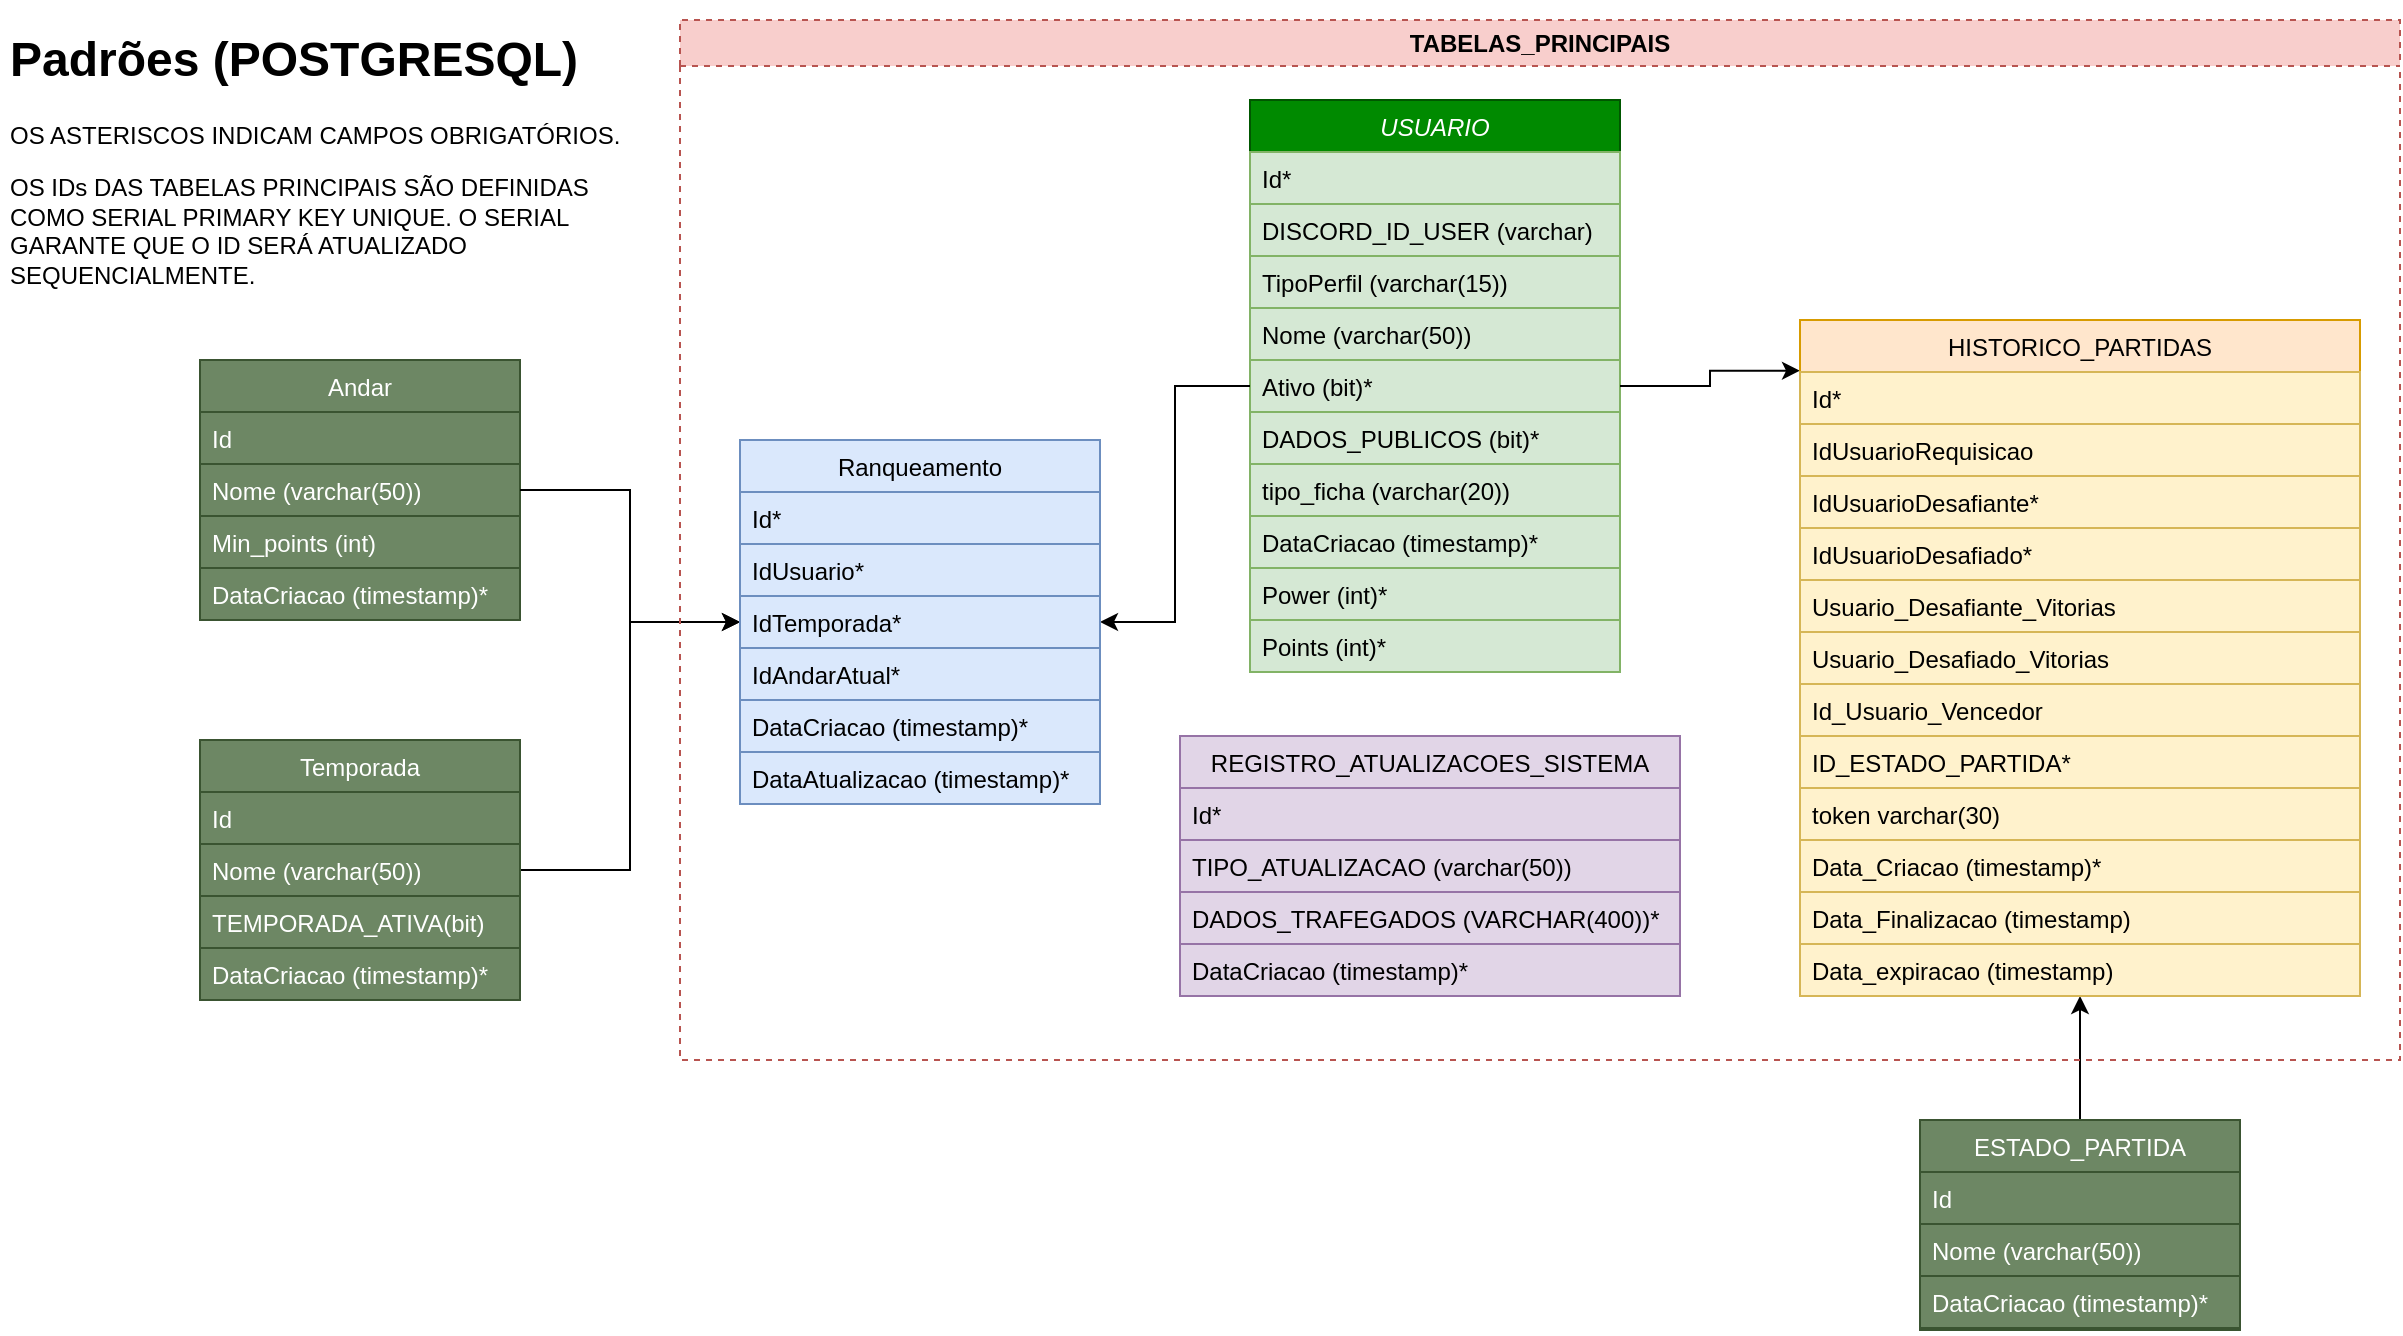 <mxfile version="24.6.0" type="device">
  <diagram id="C5RBs43oDa-KdzZeNtuy" name="Page-1">
    <mxGraphModel dx="2257" dy="1878" grid="1" gridSize="10" guides="1" tooltips="1" connect="1" arrows="1" fold="1" page="1" pageScale="1" pageWidth="827" pageHeight="1169" background="none" math="0" shadow="0">
      <root>
        <mxCell id="WIyWlLk6GJQsqaUBKTNV-0" />
        <mxCell id="WIyWlLk6GJQsqaUBKTNV-1" parent="WIyWlLk6GJQsqaUBKTNV-0" />
        <mxCell id="zkfFHV4jXpPFQw0GAbJ--0" value="USUARIO" style="swimlane;fontStyle=2;align=center;verticalAlign=top;childLayout=stackLayout;horizontal=1;startSize=26;horizontalStack=0;resizeParent=1;resizeLast=0;collapsible=1;marginBottom=0;rounded=0;shadow=0;strokeWidth=1;fillColor=#008a00;strokeColor=#005700;fontColor=#ffffff;fillStyle=auto;glass=0;" parent="WIyWlLk6GJQsqaUBKTNV-1" vertex="1">
          <mxGeometry x="225" y="-20" width="185" height="286" as="geometry">
            <mxRectangle x="230" y="140" width="160" height="26" as="alternateBounds" />
          </mxGeometry>
        </mxCell>
        <mxCell id="zkfFHV4jXpPFQw0GAbJ--1" value="Id*" style="text;align=left;verticalAlign=top;spacingLeft=4;spacingRight=4;overflow=hidden;rotatable=0;points=[[0,0.5],[1,0.5]];portConstraint=eastwest;fillColor=#d5e8d4;strokeColor=#82b366;" parent="zkfFHV4jXpPFQw0GAbJ--0" vertex="1">
          <mxGeometry y="26" width="185" height="26" as="geometry" />
        </mxCell>
        <mxCell id="zkfFHV4jXpPFQw0GAbJ--2" value="DISCORD_ID_USER (varchar)" style="text;align=left;verticalAlign=top;spacingLeft=4;spacingRight=4;overflow=hidden;rotatable=0;points=[[0,0.5],[1,0.5]];portConstraint=eastwest;rounded=0;shadow=0;html=0;fillColor=#d5e8d4;strokeColor=#82b366;" parent="zkfFHV4jXpPFQw0GAbJ--0" vertex="1">
          <mxGeometry y="52" width="185" height="26" as="geometry" />
        </mxCell>
        <mxCell id="zkfFHV4jXpPFQw0GAbJ--3" value="TipoPerfil (varchar(15))" style="text;align=left;verticalAlign=top;spacingLeft=4;spacingRight=4;overflow=hidden;rotatable=0;points=[[0,0.5],[1,0.5]];portConstraint=eastwest;rounded=0;shadow=0;html=0;fillColor=#d5e8d4;strokeColor=#82b366;" parent="zkfFHV4jXpPFQw0GAbJ--0" vertex="1">
          <mxGeometry y="78" width="185" height="26" as="geometry" />
        </mxCell>
        <mxCell id="aGOeIAd7pqUpF0s-I712-3" value="Nome (varchar(50))" style="text;align=left;verticalAlign=top;spacingLeft=4;spacingRight=4;overflow=hidden;rotatable=0;points=[[0,0.5],[1,0.5]];portConstraint=eastwest;rounded=0;shadow=0;html=0;fillColor=#d5e8d4;strokeColor=#82b366;" parent="zkfFHV4jXpPFQw0GAbJ--0" vertex="1">
          <mxGeometry y="104" width="185" height="26" as="geometry" />
        </mxCell>
        <mxCell id="aGOeIAd7pqUpF0s-I712-5" value="Ativo (bit)*" style="text;align=left;verticalAlign=top;spacingLeft=4;spacingRight=4;overflow=hidden;rotatable=0;points=[[0,0.5],[1,0.5]];portConstraint=eastwest;rounded=0;shadow=0;html=0;fillColor=#d5e8d4;strokeColor=#82b366;" parent="zkfFHV4jXpPFQw0GAbJ--0" vertex="1">
          <mxGeometry y="130" width="185" height="26" as="geometry" />
        </mxCell>
        <mxCell id="wRM79mVjKdLfwuLIxxWN-29" value="DADOS_PUBLICOS (bit)*" style="text;align=left;verticalAlign=top;spacingLeft=4;spacingRight=4;overflow=hidden;rotatable=0;points=[[0,0.5],[1,0.5]];portConstraint=eastwest;rounded=0;shadow=0;html=0;fillColor=#d5e8d4;strokeColor=#82b366;" parent="zkfFHV4jXpPFQw0GAbJ--0" vertex="1">
          <mxGeometry y="156" width="185" height="26" as="geometry" />
        </mxCell>
        <mxCell id="0xkySUeAFhhOL8UND6M0-1" value="tipo_ficha (varchar(20))" style="text;align=left;verticalAlign=top;spacingLeft=4;spacingRight=4;overflow=hidden;rotatable=0;points=[[0,0.5],[1,0.5]];portConstraint=eastwest;rounded=0;shadow=0;html=0;fillColor=#d5e8d4;strokeColor=#82b366;" parent="zkfFHV4jXpPFQw0GAbJ--0" vertex="1">
          <mxGeometry y="182" width="185" height="26" as="geometry" />
        </mxCell>
        <mxCell id="aGOeIAd7pqUpF0s-I712-8" value="DataCriacao (timestamp)*" style="text;align=left;verticalAlign=top;spacingLeft=4;spacingRight=4;overflow=hidden;rotatable=0;points=[[0,0.5],[1,0.5]];portConstraint=eastwest;rounded=0;shadow=0;html=0;fillColor=#d5e8d4;strokeColor=#82b366;" parent="zkfFHV4jXpPFQw0GAbJ--0" vertex="1">
          <mxGeometry y="208" width="185" height="26" as="geometry" />
        </mxCell>
        <mxCell id="0xkySUeAFhhOL8UND6M0-2" value="Power (int)*" style="text;align=left;verticalAlign=top;spacingLeft=4;spacingRight=4;overflow=hidden;rotatable=0;points=[[0,0.5],[1,0.5]];portConstraint=eastwest;rounded=0;shadow=0;html=0;fillColor=#d5e8d4;strokeColor=#82b366;" parent="zkfFHV4jXpPFQw0GAbJ--0" vertex="1">
          <mxGeometry y="234" width="185" height="26" as="geometry" />
        </mxCell>
        <mxCell id="BOOa6lDyuKmdadXLlqhl-0" value="Points (int)*" style="text;align=left;verticalAlign=top;spacingLeft=4;spacingRight=4;overflow=hidden;rotatable=0;points=[[0,0.5],[1,0.5]];portConstraint=eastwest;rounded=0;shadow=0;html=0;fillColor=#d5e8d4;strokeColor=#82b366;" vertex="1" parent="zkfFHV4jXpPFQw0GAbJ--0">
          <mxGeometry y="260" width="185" height="26" as="geometry" />
        </mxCell>
        <mxCell id="aGOeIAd7pqUpF0s-I712-20" style="edgeStyle=orthogonalEdgeStyle;rounded=0;orthogonalLoop=1;jettySize=auto;html=1;entryX=0;entryY=0.075;entryDx=0;entryDy=0;entryPerimeter=0;" parent="WIyWlLk6GJQsqaUBKTNV-1" source="zkfFHV4jXpPFQw0GAbJ--0" target="aGOeIAd7pqUpF0s-I712-11" edge="1">
          <mxGeometry relative="1" as="geometry" />
        </mxCell>
        <mxCell id="aGOeIAd7pqUpF0s-I712-35" style="edgeStyle=orthogonalEdgeStyle;rounded=0;orthogonalLoop=1;jettySize=auto;html=1;" parent="WIyWlLk6GJQsqaUBKTNV-1" source="zkfFHV4jXpPFQw0GAbJ--0" target="aGOeIAd7pqUpF0s-I712-29" edge="1">
          <mxGeometry relative="1" as="geometry" />
        </mxCell>
        <mxCell id="wRM79mVjKdLfwuLIxxWN-14" style="edgeStyle=orthogonalEdgeStyle;rounded=0;orthogonalLoop=1;jettySize=auto;html=1;" parent="WIyWlLk6GJQsqaUBKTNV-1" source="wRM79mVjKdLfwuLIxxWN-0" target="aGOeIAd7pqUpF0s-I712-29" edge="1">
          <mxGeometry relative="1" as="geometry" />
        </mxCell>
        <mxCell id="wRM79mVjKdLfwuLIxxWN-0" value="Temporada" style="swimlane;fontStyle=0;align=center;verticalAlign=top;childLayout=stackLayout;horizontal=1;startSize=26;horizontalStack=0;resizeParent=1;resizeLast=0;collapsible=1;marginBottom=0;rounded=0;shadow=0;strokeWidth=1;fillColor=#6d8764;fontColor=#ffffff;strokeColor=#3A5431;" parent="WIyWlLk6GJQsqaUBKTNV-1" vertex="1">
          <mxGeometry x="-300" y="300" width="160" height="130" as="geometry">
            <mxRectangle x="550" y="140" width="160" height="26" as="alternateBounds" />
          </mxGeometry>
        </mxCell>
        <mxCell id="wRM79mVjKdLfwuLIxxWN-1" value="Id" style="text;align=left;verticalAlign=top;spacingLeft=4;spacingRight=4;overflow=hidden;rotatable=0;points=[[0,0.5],[1,0.5]];portConstraint=eastwest;rounded=0;shadow=0;html=0;fillColor=#6d8764;fontColor=#ffffff;strokeColor=#3A5431;" parent="wRM79mVjKdLfwuLIxxWN-0" vertex="1">
          <mxGeometry y="26" width="160" height="26" as="geometry" />
        </mxCell>
        <mxCell id="wRM79mVjKdLfwuLIxxWN-2" value="Nome (varchar(50))" style="text;align=left;verticalAlign=top;spacingLeft=4;spacingRight=4;overflow=hidden;rotatable=0;points=[[0,0.5],[1,0.5]];portConstraint=eastwest;rounded=0;shadow=0;html=0;fillColor=#6d8764;fontColor=#ffffff;strokeColor=#3A5431;" parent="wRM79mVjKdLfwuLIxxWN-0" vertex="1">
          <mxGeometry y="52" width="160" height="26" as="geometry" />
        </mxCell>
        <mxCell id="wRM79mVjKdLfwuLIxxWN-26" value="TEMPORADA_ATIVA(bit)" style="text;align=left;verticalAlign=top;spacingLeft=4;spacingRight=4;overflow=hidden;rotatable=0;points=[[0,0.5],[1,0.5]];portConstraint=eastwest;rounded=0;shadow=0;html=0;fillColor=#6d8764;fontColor=#ffffff;strokeColor=#3A5431;" parent="wRM79mVjKdLfwuLIxxWN-0" vertex="1">
          <mxGeometry y="78" width="160" height="26" as="geometry" />
        </mxCell>
        <mxCell id="wRM79mVjKdLfwuLIxxWN-4" value="DataCriacao (timestamp)*" style="text;align=left;verticalAlign=top;spacingLeft=4;spacingRight=4;overflow=hidden;rotatable=0;points=[[0,0.5],[1,0.5]];portConstraint=eastwest;rounded=0;shadow=0;html=0;fillColor=#6d8764;fontColor=#ffffff;strokeColor=#3A5431;" parent="wRM79mVjKdLfwuLIxxWN-0" vertex="1">
          <mxGeometry y="104" width="160" height="26" as="geometry" />
        </mxCell>
        <mxCell id="wRM79mVjKdLfwuLIxxWN-8" value="Andar" style="swimlane;fontStyle=0;align=center;verticalAlign=top;childLayout=stackLayout;horizontal=1;startSize=26;horizontalStack=0;resizeParent=1;resizeLast=0;collapsible=1;marginBottom=0;rounded=0;shadow=0;strokeWidth=1;fillColor=#6d8764;fontColor=#ffffff;strokeColor=#3A5431;" parent="WIyWlLk6GJQsqaUBKTNV-1" vertex="1">
          <mxGeometry x="-300" y="110" width="160" height="130" as="geometry">
            <mxRectangle x="550" y="140" width="160" height="26" as="alternateBounds" />
          </mxGeometry>
        </mxCell>
        <mxCell id="wRM79mVjKdLfwuLIxxWN-9" value="Id" style="text;align=left;verticalAlign=top;spacingLeft=4;spacingRight=4;overflow=hidden;rotatable=0;points=[[0,0.5],[1,0.5]];portConstraint=eastwest;rounded=0;shadow=0;html=0;fillColor=#6d8764;fontColor=#ffffff;strokeColor=#3A5431;" parent="wRM79mVjKdLfwuLIxxWN-8" vertex="1">
          <mxGeometry y="26" width="160" height="26" as="geometry" />
        </mxCell>
        <mxCell id="wRM79mVjKdLfwuLIxxWN-10" value="Nome (varchar(50))" style="text;align=left;verticalAlign=top;spacingLeft=4;spacingRight=4;overflow=hidden;rotatable=0;points=[[0,0.5],[1,0.5]];portConstraint=eastwest;rounded=0;shadow=0;html=0;fillColor=#6d8764;fontColor=#ffffff;strokeColor=#3A5431;" parent="wRM79mVjKdLfwuLIxxWN-8" vertex="1">
          <mxGeometry y="52" width="160" height="26" as="geometry" />
        </mxCell>
        <mxCell id="BOOa6lDyuKmdadXLlqhl-1" value="Min_points (int)" style="text;align=left;verticalAlign=top;spacingLeft=4;spacingRight=4;overflow=hidden;rotatable=0;points=[[0,0.5],[1,0.5]];portConstraint=eastwest;rounded=0;shadow=0;html=0;fillColor=#6d8764;fontColor=#ffffff;strokeColor=#3A5431;" vertex="1" parent="wRM79mVjKdLfwuLIxxWN-8">
          <mxGeometry y="78" width="160" height="26" as="geometry" />
        </mxCell>
        <mxCell id="wRM79mVjKdLfwuLIxxWN-11" value="DataCriacao (timestamp)*" style="text;align=left;verticalAlign=top;spacingLeft=4;spacingRight=4;overflow=hidden;rotatable=0;points=[[0,0.5],[1,0.5]];portConstraint=eastwest;rounded=0;shadow=0;html=0;fillColor=#6d8764;fontColor=#ffffff;strokeColor=#3A5431;" parent="wRM79mVjKdLfwuLIxxWN-8" vertex="1">
          <mxGeometry y="104" width="160" height="26" as="geometry" />
        </mxCell>
        <mxCell id="wRM79mVjKdLfwuLIxxWN-17" value="&lt;h1&gt;Padrões (POSTGRESQL)&lt;/h1&gt;&lt;p&gt;OS ASTERISCOS INDICAM CAMPOS OBRIGATÓRIOS.&lt;/p&gt;&lt;p&gt;OS IDs DAS TABELAS PRINCIPAIS SÃO DEFINIDAS COMO SERIAL PRIMARY KEY UNIQUE. O SERIAL GARANTE QUE O ID SERÁ ATUALIZADO SEQUENCIALMENTE.&lt;br&gt;&lt;/p&gt;" style="text;html=1;strokeColor=none;fillColor=none;spacing=5;spacingTop=-20;whiteSpace=wrap;overflow=hidden;rounded=0;" parent="WIyWlLk6GJQsqaUBKTNV-1" vertex="1">
          <mxGeometry x="-400" y="-60" width="325" height="150" as="geometry" />
        </mxCell>
        <mxCell id="wRM79mVjKdLfwuLIxxWN-23" style="edgeStyle=orthogonalEdgeStyle;rounded=0;orthogonalLoop=1;jettySize=auto;html=1;" parent="WIyWlLk6GJQsqaUBKTNV-1" source="wRM79mVjKdLfwuLIxxWN-19" target="aGOeIAd7pqUpF0s-I712-11" edge="1">
          <mxGeometry relative="1" as="geometry">
            <mxPoint x="890" y="408" as="sourcePoint" />
            <mxPoint x="700" y="485" as="targetPoint" />
          </mxGeometry>
        </mxCell>
        <mxCell id="wRM79mVjKdLfwuLIxxWN-19" value="ESTADO_PARTIDA" style="swimlane;fontStyle=0;align=center;verticalAlign=top;childLayout=stackLayout;horizontal=1;startSize=26;horizontalStack=0;resizeParent=1;resizeLast=0;collapsible=1;marginBottom=0;rounded=0;shadow=0;strokeWidth=1;fillColor=#6d8764;strokeColor=#3A5431;fontColor=#ffffff;" parent="WIyWlLk6GJQsqaUBKTNV-1" vertex="1">
          <mxGeometry x="560" y="490" width="160" height="105" as="geometry">
            <mxRectangle x="550" y="140" width="160" height="26" as="alternateBounds" />
          </mxGeometry>
        </mxCell>
        <mxCell id="wRM79mVjKdLfwuLIxxWN-20" value="Id" style="text;align=left;verticalAlign=top;spacingLeft=4;spacingRight=4;overflow=hidden;rotatable=0;points=[[0,0.5],[1,0.5]];portConstraint=eastwest;rounded=0;shadow=0;html=0;fillColor=#6d8764;strokeColor=#3A5431;fontColor=#ffffff;" parent="wRM79mVjKdLfwuLIxxWN-19" vertex="1">
          <mxGeometry y="26" width="160" height="26" as="geometry" />
        </mxCell>
        <mxCell id="wRM79mVjKdLfwuLIxxWN-21" value="Nome (varchar(50))" style="text;align=left;verticalAlign=top;spacingLeft=4;spacingRight=4;overflow=hidden;rotatable=0;points=[[0,0.5],[1,0.5]];portConstraint=eastwest;rounded=0;shadow=0;html=0;fillColor=#6d8764;strokeColor=#3A5431;fontColor=#ffffff;" parent="wRM79mVjKdLfwuLIxxWN-19" vertex="1">
          <mxGeometry y="52" width="160" height="26" as="geometry" />
        </mxCell>
        <mxCell id="wRM79mVjKdLfwuLIxxWN-22" value="DataCriacao (timestamp)*" style="text;align=left;verticalAlign=top;spacingLeft=4;spacingRight=4;overflow=hidden;rotatable=0;points=[[0,0.5],[1,0.5]];portConstraint=eastwest;rounded=0;shadow=0;html=0;fillColor=#6d8764;strokeColor=#3A5431;fontColor=#ffffff;" parent="wRM79mVjKdLfwuLIxxWN-19" vertex="1">
          <mxGeometry y="78" width="160" height="26" as="geometry" />
        </mxCell>
        <mxCell id="wRM79mVjKdLfwuLIxxWN-24" style="edgeStyle=orthogonalEdgeStyle;rounded=0;orthogonalLoop=1;jettySize=auto;html=1;" parent="WIyWlLk6GJQsqaUBKTNV-1" source="wRM79mVjKdLfwuLIxxWN-8" target="aGOeIAd7pqUpF0s-I712-29" edge="1">
          <mxGeometry relative="1" as="geometry" />
        </mxCell>
        <mxCell id="wRM79mVjKdLfwuLIxxWN-28" value="TABELAS_PRINCIPAIS" style="swimlane;whiteSpace=wrap;html=1;fillColor=#f8cecc;strokeColor=#b85450;dashed=1;" parent="WIyWlLk6GJQsqaUBKTNV-1" vertex="1">
          <mxGeometry x="-60" y="-60" width="860" height="520" as="geometry" />
        </mxCell>
        <mxCell id="aGOeIAd7pqUpF0s-I712-22" value="REGISTRO_ATUALIZACOES_SISTEMA" style="swimlane;fontStyle=0;align=center;verticalAlign=top;childLayout=stackLayout;horizontal=1;startSize=26;horizontalStack=0;resizeParent=1;resizeLast=0;collapsible=1;marginBottom=0;rounded=0;shadow=0;strokeWidth=1;fillColor=#e1d5e7;strokeColor=#9673a6;" parent="wRM79mVjKdLfwuLIxxWN-28" vertex="1">
          <mxGeometry x="250" y="358" width="250" height="130" as="geometry">
            <mxRectangle x="550" y="140" width="160" height="26" as="alternateBounds" />
          </mxGeometry>
        </mxCell>
        <mxCell id="aGOeIAd7pqUpF0s-I712-23" value="Id*" style="text;align=left;verticalAlign=top;spacingLeft=4;spacingRight=4;overflow=hidden;rotatable=0;points=[[0,0.5],[1,0.5]];portConstraint=eastwest;rounded=0;shadow=0;html=0;fillColor=#e1d5e7;strokeColor=#9673a6;" parent="aGOeIAd7pqUpF0s-I712-22" vertex="1">
          <mxGeometry y="26" width="250" height="26" as="geometry" />
        </mxCell>
        <mxCell id="aGOeIAd7pqUpF0s-I712-25" value="TIPO_ATUALIZACAO (varchar(50))" style="text;align=left;verticalAlign=top;spacingLeft=4;spacingRight=4;overflow=hidden;rotatable=0;points=[[0,0.5],[1,0.5]];portConstraint=eastwest;rounded=0;shadow=0;html=0;fillColor=#e1d5e7;strokeColor=#9673a6;" parent="aGOeIAd7pqUpF0s-I712-22" vertex="1">
          <mxGeometry y="52" width="250" height="26" as="geometry" />
        </mxCell>
        <mxCell id="wRM79mVjKdLfwuLIxxWN-36" value="DADOS_TRAFEGADOS (VARCHAR(400))*" style="text;align=left;verticalAlign=top;spacingLeft=4;spacingRight=4;overflow=hidden;rotatable=0;points=[[0,0.5],[1,0.5]];portConstraint=eastwest;rounded=0;shadow=0;html=0;fillColor=#e1d5e7;strokeColor=#9673a6;" parent="aGOeIAd7pqUpF0s-I712-22" vertex="1">
          <mxGeometry y="78" width="250" height="26" as="geometry" />
        </mxCell>
        <mxCell id="aGOeIAd7pqUpF0s-I712-27" value="DataCriacao (timestamp)*" style="text;align=left;verticalAlign=top;spacingLeft=4;spacingRight=4;overflow=hidden;rotatable=0;points=[[0,0.5],[1,0.5]];portConstraint=eastwest;rounded=0;shadow=0;html=0;fillColor=#e1d5e7;strokeColor=#9673a6;" parent="aGOeIAd7pqUpF0s-I712-22" vertex="1">
          <mxGeometry y="104" width="250" height="26" as="geometry" />
        </mxCell>
        <mxCell id="aGOeIAd7pqUpF0s-I712-29" value="Ranqueamento" style="swimlane;fontStyle=0;align=center;verticalAlign=top;childLayout=stackLayout;horizontal=1;startSize=26;horizontalStack=0;resizeParent=1;resizeLast=0;collapsible=1;marginBottom=0;rounded=0;shadow=0;strokeWidth=1;fillColor=#dae8fc;strokeColor=#6c8ebf;" parent="wRM79mVjKdLfwuLIxxWN-28" vertex="1">
          <mxGeometry x="30" y="210" width="180" height="182" as="geometry">
            <mxRectangle x="550" y="140" width="160" height="26" as="alternateBounds" />
          </mxGeometry>
        </mxCell>
        <mxCell id="wRM79mVjKdLfwuLIxxWN-7" value="Id*" style="text;align=left;verticalAlign=top;spacingLeft=4;spacingRight=4;overflow=hidden;rotatable=0;points=[[0,0.5],[1,0.5]];portConstraint=eastwest;rounded=0;shadow=0;html=0;fillColor=#dae8fc;strokeColor=#6c8ebf;" parent="aGOeIAd7pqUpF0s-I712-29" vertex="1">
          <mxGeometry y="26" width="180" height="26" as="geometry" />
        </mxCell>
        <mxCell id="aGOeIAd7pqUpF0s-I712-30" value="IdUsuario*" style="text;align=left;verticalAlign=top;spacingLeft=4;spacingRight=4;overflow=hidden;rotatable=0;points=[[0,0.5],[1,0.5]];portConstraint=eastwest;rounded=0;shadow=0;html=0;fillColor=#dae8fc;strokeColor=#6c8ebf;" parent="aGOeIAd7pqUpF0s-I712-29" vertex="1">
          <mxGeometry y="52" width="180" height="26" as="geometry" />
        </mxCell>
        <mxCell id="aGOeIAd7pqUpF0s-I712-39" value="IdTemporada*" style="text;align=left;verticalAlign=top;spacingLeft=4;spacingRight=4;overflow=hidden;rotatable=0;points=[[0,0.5],[1,0.5]];portConstraint=eastwest;rounded=0;shadow=0;html=0;fillColor=#dae8fc;strokeColor=#6c8ebf;" parent="aGOeIAd7pqUpF0s-I712-29" vertex="1">
          <mxGeometry y="78" width="180" height="26" as="geometry" />
        </mxCell>
        <mxCell id="aGOeIAd7pqUpF0s-I712-31" value="IdAndarAtual*" style="text;align=left;verticalAlign=top;spacingLeft=4;spacingRight=4;overflow=hidden;rotatable=0;points=[[0,0.5],[1,0.5]];portConstraint=eastwest;rounded=0;shadow=0;html=0;fillColor=#dae8fc;strokeColor=#6c8ebf;" parent="aGOeIAd7pqUpF0s-I712-29" vertex="1">
          <mxGeometry y="104" width="180" height="26" as="geometry" />
        </mxCell>
        <mxCell id="aGOeIAd7pqUpF0s-I712-33" value="DataCriacao (timestamp)*" style="text;align=left;verticalAlign=top;spacingLeft=4;spacingRight=4;overflow=hidden;rotatable=0;points=[[0,0.5],[1,0.5]];portConstraint=eastwest;rounded=0;shadow=0;html=0;fillColor=#dae8fc;strokeColor=#6c8ebf;" parent="aGOeIAd7pqUpF0s-I712-29" vertex="1">
          <mxGeometry y="130" width="180" height="26" as="geometry" />
        </mxCell>
        <mxCell id="wRM79mVjKdLfwuLIxxWN-16" value="DataAtualizacao (timestamp)*" style="text;align=left;verticalAlign=top;spacingLeft=4;spacingRight=4;overflow=hidden;rotatable=0;points=[[0,0.5],[1,0.5]];portConstraint=eastwest;rounded=0;shadow=0;html=0;fillColor=#dae8fc;strokeColor=#6c8ebf;" parent="aGOeIAd7pqUpF0s-I712-29" vertex="1">
          <mxGeometry y="156" width="180" height="26" as="geometry" />
        </mxCell>
        <mxCell id="aGOeIAd7pqUpF0s-I712-11" value="HISTORICO_PARTIDAS" style="swimlane;fontStyle=0;align=center;verticalAlign=top;childLayout=stackLayout;horizontal=1;startSize=26;horizontalStack=0;resizeParent=1;resizeLast=0;collapsible=1;marginBottom=0;rounded=0;shadow=0;strokeWidth=1;fillColor=#ffe6cc;strokeColor=#d79b00;" parent="wRM79mVjKdLfwuLIxxWN-28" vertex="1">
          <mxGeometry x="560" y="150" width="280" height="338" as="geometry">
            <mxRectangle x="550" y="140" width="160" height="26" as="alternateBounds" />
          </mxGeometry>
        </mxCell>
        <mxCell id="aGOeIAd7pqUpF0s-I712-12" value="Id*" style="text;align=left;verticalAlign=top;spacingLeft=4;spacingRight=4;overflow=hidden;rotatable=0;points=[[0,0.5],[1,0.5]];portConstraint=eastwest;rounded=0;shadow=0;html=0;fillColor=#fff2cc;strokeColor=#d6b656;" parent="aGOeIAd7pqUpF0s-I712-11" vertex="1">
          <mxGeometry y="26" width="280" height="26" as="geometry" />
        </mxCell>
        <mxCell id="aGOeIAd7pqUpF0s-I712-13" value="IdUsuarioRequisicao" style="text;align=left;verticalAlign=top;spacingLeft=4;spacingRight=4;overflow=hidden;rotatable=0;points=[[0,0.5],[1,0.5]];portConstraint=eastwest;rounded=0;shadow=0;html=0;fillColor=#fff2cc;strokeColor=#d6b656;" parent="aGOeIAd7pqUpF0s-I712-11" vertex="1">
          <mxGeometry y="52" width="280" height="26" as="geometry" />
        </mxCell>
        <mxCell id="aGOeIAd7pqUpF0s-I712-14" value="IdUsuarioDesafiante*" style="text;align=left;verticalAlign=top;spacingLeft=4;spacingRight=4;overflow=hidden;rotatable=0;points=[[0,0.5],[1,0.5]];portConstraint=eastwest;rounded=0;shadow=0;html=0;fillColor=#fff2cc;strokeColor=#d6b656;" parent="aGOeIAd7pqUpF0s-I712-11" vertex="1">
          <mxGeometry y="78" width="280" height="26" as="geometry" />
        </mxCell>
        <mxCell id="aGOeIAd7pqUpF0s-I712-15" value="IdUsuarioDesafiado*" style="text;align=left;verticalAlign=top;spacingLeft=4;spacingRight=4;overflow=hidden;rotatable=0;points=[[0,0.5],[1,0.5]];portConstraint=eastwest;rounded=0;shadow=0;html=0;fillColor=#fff2cc;strokeColor=#d6b656;" parent="aGOeIAd7pqUpF0s-I712-11" vertex="1">
          <mxGeometry y="104" width="280" height="26" as="geometry" />
        </mxCell>
        <mxCell id="aGOeIAd7pqUpF0s-I712-41" value="Usuario_Desafiante_Vitorias" style="text;align=left;verticalAlign=top;spacingLeft=4;spacingRight=4;overflow=hidden;rotatable=0;points=[[0,0.5],[1,0.5]];portConstraint=eastwest;rounded=0;shadow=0;html=0;fillColor=#fff2cc;strokeColor=#d6b656;" parent="aGOeIAd7pqUpF0s-I712-11" vertex="1">
          <mxGeometry y="130" width="280" height="26" as="geometry" />
        </mxCell>
        <mxCell id="aGOeIAd7pqUpF0s-I712-42" value="Usuario_Desafiado_Vitorias" style="text;align=left;verticalAlign=top;spacingLeft=4;spacingRight=4;overflow=hidden;rotatable=0;points=[[0,0.5],[1,0.5]];portConstraint=eastwest;rounded=0;shadow=0;html=0;fillColor=#fff2cc;strokeColor=#d6b656;" parent="aGOeIAd7pqUpF0s-I712-11" vertex="1">
          <mxGeometry y="156" width="280" height="26" as="geometry" />
        </mxCell>
        <mxCell id="aGOeIAd7pqUpF0s-I712-40" value="Id_Usuario_Vencedor&#xa;" style="text;align=left;verticalAlign=top;spacingLeft=4;spacingRight=4;overflow=hidden;rotatable=0;points=[[0,0.5],[1,0.5]];portConstraint=eastwest;rounded=0;shadow=0;html=0;fillColor=#fff2cc;strokeColor=#d6b656;" parent="aGOeIAd7pqUpF0s-I712-11" vertex="1">
          <mxGeometry y="182" width="280" height="26" as="geometry" />
        </mxCell>
        <mxCell id="aGOeIAd7pqUpF0s-I712-37" value="ID_ESTADO_PARTIDA*" style="text;align=left;verticalAlign=top;spacingLeft=4;spacingRight=4;overflow=hidden;rotatable=0;points=[[0,0.5],[1,0.5]];portConstraint=eastwest;rounded=0;shadow=0;html=0;fillColor=#fff2cc;strokeColor=#d6b656;" parent="aGOeIAd7pqUpF0s-I712-11" vertex="1">
          <mxGeometry y="208" width="280" height="26" as="geometry" />
        </mxCell>
        <mxCell id="Buqx7y4uUEBPH25fa4Rp-0" value="token varchar(30)" style="text;align=left;verticalAlign=top;spacingLeft=4;spacingRight=4;overflow=hidden;rotatable=0;points=[[0,0.5],[1,0.5]];portConstraint=eastwest;rounded=0;shadow=0;html=0;fillColor=#fff2cc;strokeColor=#d6b656;" parent="aGOeIAd7pqUpF0s-I712-11" vertex="1">
          <mxGeometry y="234" width="280" height="26" as="geometry" />
        </mxCell>
        <mxCell id="aGOeIAd7pqUpF0s-I712-19" value="Data_Criacao (timestamp)*" style="text;align=left;verticalAlign=top;spacingLeft=4;spacingRight=4;overflow=hidden;rotatable=0;points=[[0,0.5],[1,0.5]];portConstraint=eastwest;rounded=0;shadow=0;html=0;fillColor=#fff2cc;strokeColor=#d6b656;" parent="aGOeIAd7pqUpF0s-I712-11" vertex="1">
          <mxGeometry y="260" width="280" height="26" as="geometry" />
        </mxCell>
        <mxCell id="wRM79mVjKdLfwuLIxxWN-15" value="Data_Finalizacao (timestamp)" style="text;align=left;verticalAlign=top;spacingLeft=4;spacingRight=4;overflow=hidden;rotatable=0;points=[[0,0.5],[1,0.5]];portConstraint=eastwest;rounded=0;shadow=0;html=0;fillColor=#fff2cc;strokeColor=#d6b656;" parent="aGOeIAd7pqUpF0s-I712-11" vertex="1">
          <mxGeometry y="286" width="280" height="26" as="geometry" />
        </mxCell>
        <mxCell id="0xkySUeAFhhOL8UND6M0-0" value="Data_expiracao (timestamp)" style="text;align=left;verticalAlign=top;spacingLeft=4;spacingRight=4;overflow=hidden;rotatable=0;points=[[0,0.5],[1,0.5]];portConstraint=eastwest;rounded=0;shadow=0;html=0;fillColor=#fff2cc;strokeColor=#d6b656;" parent="aGOeIAd7pqUpF0s-I712-11" vertex="1">
          <mxGeometry y="312" width="280" height="26" as="geometry" />
        </mxCell>
      </root>
    </mxGraphModel>
  </diagram>
</mxfile>
